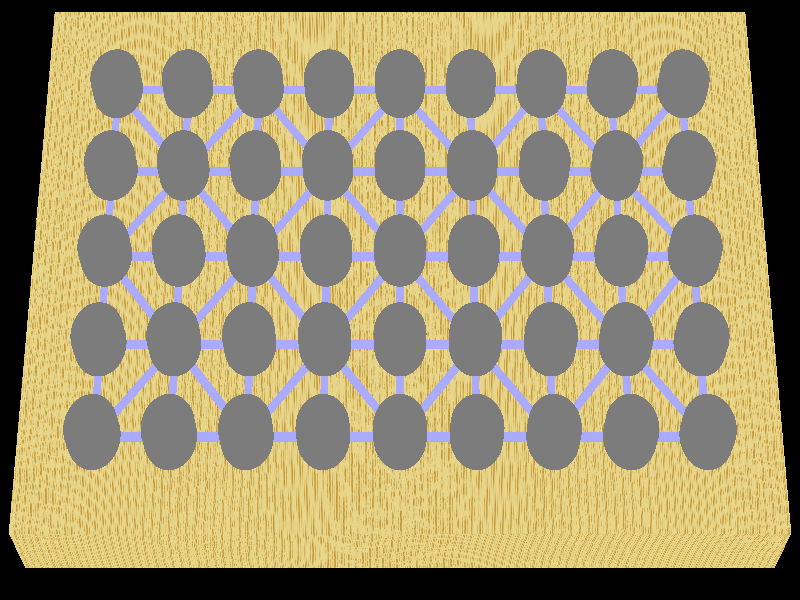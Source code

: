 // Persistence of Vision Ray Tracer Scene Description File
// File: Board.pov
// Vers: 3
// Desc: Fanorona board covered with black pieces
// Date: 15 June 1997
// Auth: David Eppstein, Dept. Inf. & Comp. Sci., UC Irvine

// ==== Standard POV-Ray Includes ====
#include "colors.inc"	// Standard Color definitions
#include "textures.inc"	// Standard Texture definitions
#include "woods.inc"
#include "glass.inc"

// set viewer's position in the scene
camera
{
  location  <0.0, 20.0, -10.0> // position of camera <X Y Z>
  direction 3.5*z            // which way are we looking <X Y Z> & zoom
  up        y                // which way is +up <X Y Z>
  right     400/225*x 		 // which way is +right <X Y Z> and aspect ratio
  look_at   <0.0, 0.0,  0.0> // point center of view at this point <X Y Z>
}

// light sources
light_source
{
  0*x // light's position (translated below)
  color red 1  green 1 blue 1  // light's color
  translate <-7, 40, 10>
}
light_source
{
  0*x // light's position (translated below)
  color red 0.5  green 0.5 blue 0.5  // light's color
  translate <-10, 0, -40>
}

// game board
box
{
	<-5, 0, -3>  // one corner position <X1 Y1 Z1>
	<5,  1,  3>  // other corner position <X2 Y2 Z2>
	texture { T_Wood11 }
}

// stripe parameters
#declare stripe1 = texture {
	pigment { color red 0.4 blue 1 green 0.4 }
	finish {
		specular 0.7
		roughness 0.05
	}
}
#declare eps=0.05;
#declare ht=0.001;

// horizontal stripes
box
{
	<-4-eps,1,-2-eps>
	<4+eps,1+ht,-2+eps>
	texture { stripe1 }
}
box
{
	<-4-eps,1,-1-eps>
	<4+eps,1+ht,-1+eps>
	texture { stripe1 }
}
box
{
	<-4-eps,1,-eps>
	<4+eps,1+ht,+eps>
	texture { stripe1 }
}
box
{
	<-4-eps,1,1-eps>
	<4+eps,1+ht,1+eps>
	texture { stripe1 }
}
box
{
	<-4-eps,1,2-eps>
	<4+eps,1+ht,2+eps>
	texture { stripe1 }
}

// vertical stripes
box
{
	<-4-eps,1,-2-eps>
	<-4+eps,1+ht,2+eps>
	texture { stripe1 }
}
box
{
	<-3-eps,1,-2-eps>
	<-3+eps,1+ht,2+eps>
	texture { stripe1 }
}
box
{
	<-2-eps,1,-2-eps>
	<-2+eps,1+ht,2+eps>
	texture { stripe1 }
}
box
{
	<-1-eps,1,-2-eps>
	<-1+eps,1+ht,2+eps>
	texture { stripe1 }
}
box
{
	<-eps,1,-2-eps>
	<+eps,1+ht,2+eps>
	texture { stripe1 }
}
box
{
	<1-eps,1,-2-eps>
	<1+eps,1+ht,2+eps>
	texture { stripe1 }
}
box
{
	<2-eps,1,-2-eps>
	<2+eps,1+ht,2+eps>
	texture { stripe1 }
}
box
{
	<3-eps,1,-2-eps>
	<3+eps,1+ht,2+eps>
	texture { stripe1 }
}
box
{
	<4-eps,1,-2-eps>
	<4+eps,1+ht,2+eps>
	texture { stripe1 }
}

// first set of diagonal stripes
box
{
	<0,1,-eps>
	<2*sqrt(2),1+ht,eps>
	texture { stripe1 }
	rotate 45*y
	translate <-4,0,0>
}
box
{
	<0,1,-eps>
	<4*sqrt(2),1+ht,eps>
	texture { stripe1 }
	rotate 45*y
	translate <-4,0,2>
}
box
{
	<0,1,-eps>
	<4*sqrt(2),1+ht,eps>
	texture { stripe1 }
	rotate 45*y
	translate <-2,0,2>
}
box
{
	<0,1,-eps>
	<4*sqrt(2),1+ht,eps>
	texture { stripe1 }
	rotate 45*y
	translate <0,0,2>
}
box
{
	<0,1,-eps>
	<2*sqrt(2),1+ht,eps>
	texture { stripe1 }
	rotate 45*y
	translate <2,0,2>
}

// second set of diagonal stripes
box
{
	<0,1,-eps>
	<2*sqrt(2),1+ht,eps>
	texture { stripe1 }
	rotate -45*y
	translate <-4,0,0>
}
box
{
	<0,1,-eps>
	<4*sqrt(2),1+ht,eps>
	texture { stripe1 }
	rotate -45*y
	translate <-4,0,-2>
}
box
{
	<0,1,-eps>
	<4*sqrt(2),1+ht,eps>
	texture { stripe1 }
	rotate -45*y
	translate <-2,0,-2>
}
box
{
	<0,1,-eps>
	<4*sqrt(2),1+ht,eps>
	texture { stripe1 }
	rotate -45*y
	translate <0,0,-2>
}
box
{
	<0,1,-eps>
	<2*sqrt(2),1+ht,eps>
	texture { stripe1 }
	rotate -45*y
	translate <2,0,-2>
}

// the pieces
#declare piece = cylinder {
	<0,1,0>, <0,1.25,0>, 0.35
		texture {
		pigment { color rgbf <0.2, 0.2, 0.2, 0.8> }
		finish {
			F_Glass3
			specular 0.2
//			roughness 0.03
			reflection 0.3
		}
	}
}
#declare pcol = union {
	object { piece translate <0,0,-2> }
	object { piece translate <0,0,-1> }
	object { piece translate <0,0,0> }
	object { piece translate <0,0,+1> }
	object { piece translate <0,0,+2> }
}

union {
	object { pcol translate <-4,0,0> }
	object { pcol translate <-3,0,0> }
	object { pcol translate <-2,0,0> }
	object { pcol translate <-1,0,0> }
	object { pcol translate <-0,0,0> }
	object { pcol translate <+1,0,0> }
	object { pcol translate <+2,0,0> }
	object { pcol translate <+3,0,0> }
	object { pcol translate <+4,0,0> }
}

